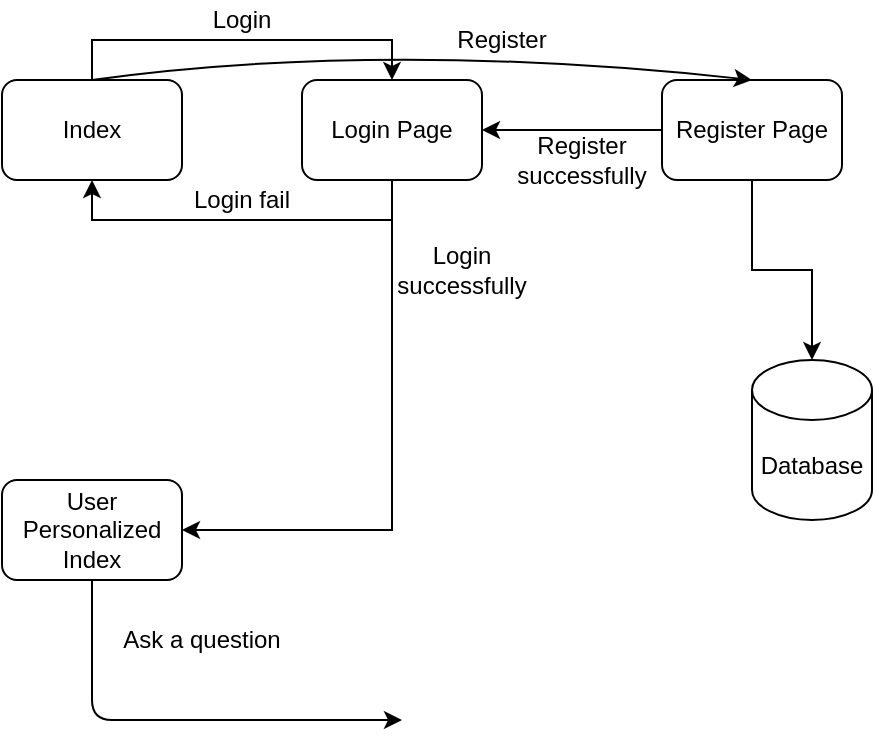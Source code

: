 <mxfile version="14.9.3" type="device"><diagram id="kgpKYQtTHZ0yAKxKKP6v" name="Page-1"><mxGraphModel dx="1974" dy="944" grid="1" gridSize="10" guides="1" tooltips="1" connect="1" arrows="1" fold="1" page="1" pageScale="1" pageWidth="850" pageHeight="1100" math="0" shadow="0"><root><mxCell id="0"/><mxCell id="1" parent="0"/><mxCell id="aSx6Etj6TEtrz1p_bnCq-14" style="edgeStyle=orthogonalEdgeStyle;rounded=0;orthogonalLoop=1;jettySize=auto;html=1;exitX=0.5;exitY=0;exitDx=0;exitDy=0;entryX=0.5;entryY=0;entryDx=0;entryDy=0;" parent="1" source="aSx6Etj6TEtrz1p_bnCq-1" target="aSx6Etj6TEtrz1p_bnCq-3" edge="1"><mxGeometry relative="1" as="geometry"/></mxCell><mxCell id="aSx6Etj6TEtrz1p_bnCq-1" value="Index" style="rounded=1;whiteSpace=wrap;html=1;" parent="1" vertex="1"><mxGeometry x="20" y="40" width="90" height="50" as="geometry"/></mxCell><mxCell id="aSx6Etj6TEtrz1p_bnCq-2" value="User Personalized Index" style="rounded=1;whiteSpace=wrap;html=1;" parent="1" vertex="1"><mxGeometry x="20" y="240" width="90" height="50" as="geometry"/></mxCell><mxCell id="aSx6Etj6TEtrz1p_bnCq-16" style="edgeStyle=orthogonalEdgeStyle;rounded=0;orthogonalLoop=1;jettySize=auto;html=1;exitX=0.5;exitY=1;exitDx=0;exitDy=0;entryX=1;entryY=0.5;entryDx=0;entryDy=0;" parent="1" source="aSx6Etj6TEtrz1p_bnCq-3" target="aSx6Etj6TEtrz1p_bnCq-2" edge="1"><mxGeometry relative="1" as="geometry"/></mxCell><mxCell id="aSx6Etj6TEtrz1p_bnCq-19" style="edgeStyle=orthogonalEdgeStyle;rounded=0;orthogonalLoop=1;jettySize=auto;html=1;exitX=0.5;exitY=1;exitDx=0;exitDy=0;entryX=0.5;entryY=1;entryDx=0;entryDy=0;" parent="1" source="aSx6Etj6TEtrz1p_bnCq-3" target="aSx6Etj6TEtrz1p_bnCq-1" edge="1"><mxGeometry relative="1" as="geometry"/></mxCell><mxCell id="aSx6Etj6TEtrz1p_bnCq-3" value="Login Page" style="rounded=1;whiteSpace=wrap;html=1;" parent="1" vertex="1"><mxGeometry x="170" y="40" width="90" height="50" as="geometry"/></mxCell><mxCell id="aSx6Etj6TEtrz1p_bnCq-23" style="edgeStyle=orthogonalEdgeStyle;rounded=0;orthogonalLoop=1;jettySize=auto;html=1;exitX=0;exitY=0.5;exitDx=0;exitDy=0;entryX=1;entryY=0.5;entryDx=0;entryDy=0;" parent="1" source="aSx6Etj6TEtrz1p_bnCq-5" target="aSx6Etj6TEtrz1p_bnCq-3" edge="1"><mxGeometry relative="1" as="geometry"/></mxCell><mxCell id="aSx6Etj6TEtrz1p_bnCq-29" style="edgeStyle=orthogonalEdgeStyle;rounded=0;orthogonalLoop=1;jettySize=auto;html=1;exitX=0.5;exitY=1;exitDx=0;exitDy=0;entryX=0.5;entryY=0;entryDx=0;entryDy=0;entryPerimeter=0;" parent="1" source="aSx6Etj6TEtrz1p_bnCq-5" target="aSx6Etj6TEtrz1p_bnCq-28" edge="1"><mxGeometry relative="1" as="geometry"/></mxCell><mxCell id="aSx6Etj6TEtrz1p_bnCq-5" value="Register Page" style="rounded=1;whiteSpace=wrap;html=1;" parent="1" vertex="1"><mxGeometry x="350" y="40" width="90" height="50" as="geometry"/></mxCell><mxCell id="aSx6Etj6TEtrz1p_bnCq-15" value="Login" style="text;html=1;strokeColor=none;fillColor=none;align=center;verticalAlign=middle;whiteSpace=wrap;rounded=0;" parent="1" vertex="1"><mxGeometry x="120" width="40" height="20" as="geometry"/></mxCell><mxCell id="aSx6Etj6TEtrz1p_bnCq-17" value="Login successfully" style="text;html=1;strokeColor=none;fillColor=none;align=center;verticalAlign=middle;whiteSpace=wrap;rounded=0;" parent="1" vertex="1"><mxGeometry x="230" y="125" width="40" height="20" as="geometry"/></mxCell><mxCell id="aSx6Etj6TEtrz1p_bnCq-20" value="Login fail" style="text;html=1;strokeColor=none;fillColor=none;align=center;verticalAlign=middle;whiteSpace=wrap;rounded=0;" parent="1" vertex="1"><mxGeometry x="110" y="90" width="60" height="20" as="geometry"/></mxCell><mxCell id="aSx6Etj6TEtrz1p_bnCq-22" value="" style="curved=1;endArrow=classic;html=1;exitX=0.5;exitY=0;exitDx=0;exitDy=0;entryX=0.5;entryY=0;entryDx=0;entryDy=0;" parent="1" source="aSx6Etj6TEtrz1p_bnCq-1" target="aSx6Etj6TEtrz1p_bnCq-5" edge="1"><mxGeometry width="50" height="50" relative="1" as="geometry"><mxPoint x="400" y="220" as="sourcePoint"/><mxPoint x="450" y="170" as="targetPoint"/><Array as="points"><mxPoint x="210" y="20"/></Array></mxGeometry></mxCell><mxCell id="aSx6Etj6TEtrz1p_bnCq-24" value="Register" style="text;html=1;strokeColor=none;fillColor=none;align=center;verticalAlign=middle;whiteSpace=wrap;rounded=0;" parent="1" vertex="1"><mxGeometry x="250" y="10" width="40" height="20" as="geometry"/></mxCell><mxCell id="aSx6Etj6TEtrz1p_bnCq-25" value="Register successfully" style="text;html=1;strokeColor=none;fillColor=none;align=center;verticalAlign=middle;whiteSpace=wrap;rounded=0;" parent="1" vertex="1"><mxGeometry x="290" y="70" width="40" height="20" as="geometry"/></mxCell><mxCell id="aSx6Etj6TEtrz1p_bnCq-28" value="Database" style="shape=cylinder3;whiteSpace=wrap;html=1;boundedLbl=1;backgroundOutline=1;size=15;" parent="1" vertex="1"><mxGeometry x="395" y="180" width="60" height="80" as="geometry"/></mxCell><mxCell id="FLxeKXQ2YYy1RiMgmEit-1" value="Ask a question" style="text;html=1;strokeColor=none;fillColor=none;align=center;verticalAlign=middle;whiteSpace=wrap;rounded=0;" vertex="1" parent="1"><mxGeometry x="70" y="310" width="100" height="20" as="geometry"/></mxCell><mxCell id="FLxeKXQ2YYy1RiMgmEit-2" value="" style="endArrow=classic;html=1;exitX=0.5;exitY=1;exitDx=0;exitDy=0;" edge="1" parent="1" source="aSx6Etj6TEtrz1p_bnCq-2"><mxGeometry width="50" height="50" relative="1" as="geometry"><mxPoint x="160" y="340" as="sourcePoint"/><mxPoint x="220" y="360" as="targetPoint"/><Array as="points"><mxPoint x="65" y="360"/></Array></mxGeometry></mxCell></root></mxGraphModel></diagram></mxfile>